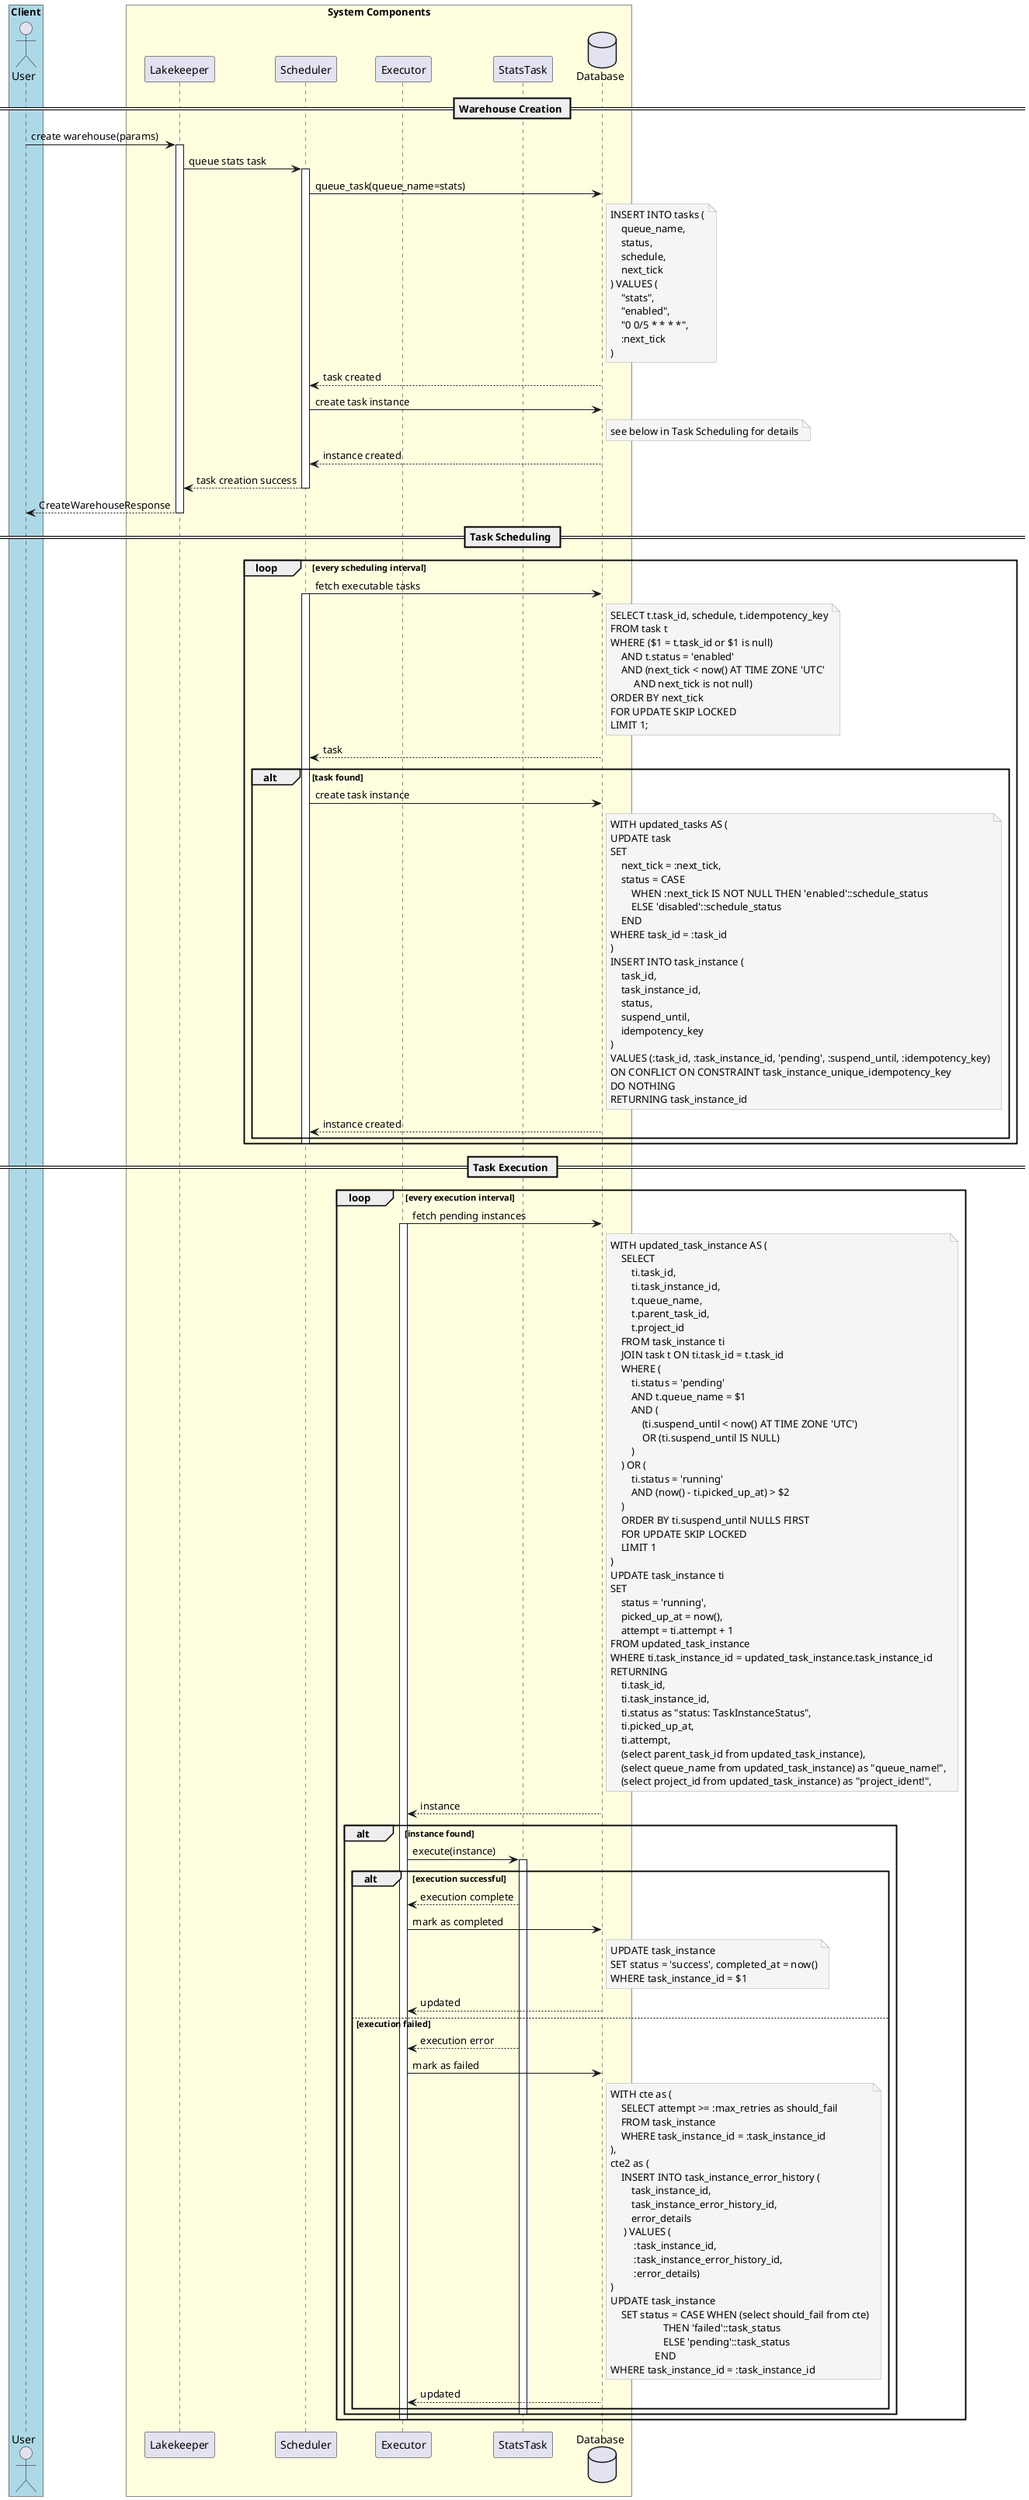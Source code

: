 @startuml
skinparam participantPadding 20
skinparam BoxPadding 10
skinparam noteBackgroundColor WhiteSmoke
skinparam noteBorderColor DarkGray

box "Client" #LightBlue
actor User
end box

box "System Components" #LightYellow
participant "Lakekeeper" as lk
participant "Scheduler" as sched
participant "Executor" as ex
participant "StatsTask" as sti
database "Database" as db
end box

== Warehouse Creation ==

User -> lk: create warehouse(params)
activate lk

    lk -> sched: queue stats task
    activate sched

    sched -> db: queue_task(queue_name=stats)
    note right of db
        INSERT INTO tasks (
            queue_name,
            status,
            schedule,
            next_tick
        ) VALUES (
            "stats",
            "enabled",
            "0 0/5 * * * *",
            :next_tick
        )
    end note
    db --> sched: task created
    sched -> db: create task instance
    note right of db
     see below in Task Scheduling for details
    end note
    db --> sched: instance created

    sched --> lk: task creation success
    deactivate sched

    lk --> User: CreateWarehouseResponse
deactivate lk

== Task Scheduling ==

loop every scheduling interval

    sched -> db: fetch executable tasks
    activate sched
    note right of db
        SELECT t.task_id, schedule, t.idempotency_key
        FROM task t
        WHERE ($1 = t.task_id or $1 is null)
            AND t.status = 'enabled'
            AND (next_tick < now() AT TIME ZONE 'UTC'
                 AND next_tick is not null)
        ORDER BY next_tick
        FOR UPDATE SKIP LOCKED
        LIMIT 1;
    end note
    db --> sched: task

    alt task found
        sched -> db: create task instance
        note right of db
           WITH updated_tasks AS (
           UPDATE task
           SET
               next_tick = :next_tick,
               status = CASE
                   WHEN :next_tick IS NOT NULL THEN 'enabled'::schedule_status
                   ELSE 'disabled'::schedule_status
               END
           WHERE task_id = :task_id
           )
           INSERT INTO task_instance (
               task_id,
               task_instance_id,
               status,
               suspend_until,
               idempotency_key
           )
           VALUES (:task_id, :task_instance_id, 'pending', :suspend_until, :idempotency_key)
           ON CONFLICT ON CONSTRAINT task_instance_unique_idempotency_key
           DO NOTHING
           RETURNING task_instance_id
        end note
        db --> sched: instance created
    end
    deactivate sched
end

== Task Execution ==

loop every execution interval

    ex -> db: fetch pending instances
    activate ex
    note right of db
                WITH updated_task_instance AS (
                    SELECT
                        ti.task_id,
                        ti.task_instance_id,
                        t.queue_name,
                        t.parent_task_id,
                        t.project_id
                    FROM task_instance ti
                    JOIN task t ON ti.task_id = t.task_id
                    WHERE (
                        ti.status = 'pending'
                        AND t.queue_name = $1
                        AND (
                            (ti.suspend_until < now() AT TIME ZONE 'UTC')
                            OR (ti.suspend_until IS NULL)
                        )
                    ) OR (
                        ti.status = 'running'
                        AND (now() - ti.picked_up_at) > $2
                    )
                    ORDER BY ti.suspend_until NULLS FIRST
                    FOR UPDATE SKIP LOCKED
                    LIMIT 1
                )
                UPDATE task_instance ti
                SET
                    status = 'running',
                    picked_up_at = now(),
                    attempt = ti.attempt + 1
                FROM updated_task_instance
                WHERE ti.task_instance_id = updated_task_instance.task_instance_id
                RETURNING
                    ti.task_id,
                    ti.task_instance_id,
                    ti.status as "status: TaskInstanceStatus",
                    ti.picked_up_at,
                    ti.attempt,
                    (select parent_task_id from updated_task_instance),
                    (select queue_name from updated_task_instance) as "queue_name!",
                    (select project_id from updated_task_instance) as "project_ident!",
                    '{}'::TEXT[] as "error_history!"
    end note
    db --> ex: instance

    alt instance found
        ex -> sti: execute(instance)
        activate sti

        alt execution successful
            sti --> ex: execution complete
            ex -> db: mark as completed
            note right of db
               UPDATE task_instance
               SET status = 'success', completed_at = now()
               WHERE task_instance_id = $1
            end note
            db --> ex: updated
        else execution failed
            sti --> ex: execution error
            ex -> db: mark as failed
            note right of db
                WITH cte as (
                    SELECT attempt >= :max_retries as should_fail
                    FROM task_instance
                    WHERE task_instance_id = :task_instance_id
                ),
                cte2 as (
                    INSERT INTO task_instance_error_history (
                        task_instance_id,
                        task_instance_error_history_id,
                        error_details
                     ) VALUES (
                         :task_instance_id,
                         :task_instance_error_history_id,
                         :error_details)
                )
                UPDATE task_instance
                    SET status = CASE WHEN (select should_fail from cte)
                                    THEN 'failed'::task_status
                                    ELSE 'pending'::task_status
                                 END
                WHERE task_instance_id = :task_instance_id
            end note
            db --> ex: updated
        end
        deactivate sti
    end
    deactivate ex
end

@enduml